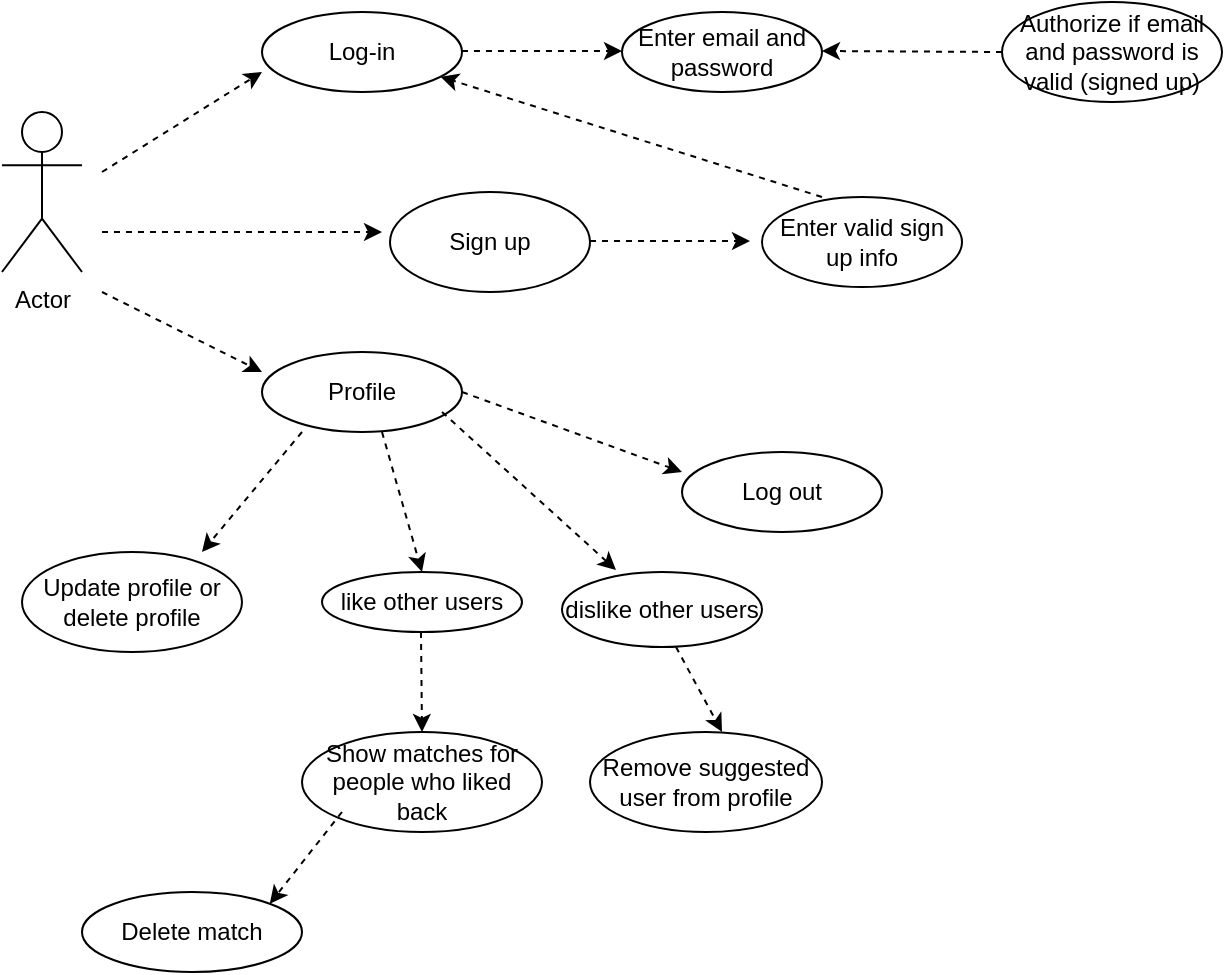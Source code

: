 <mxfile version="13.10.5" type="github" pages="2">
  <diagram id="mz4NtQ0hjTLKF19UNtrm" name="Page-1">
    <mxGraphModel dx="941" dy="563" grid="1" gridSize="10" guides="1" tooltips="1" connect="1" arrows="1" fold="1" page="1" pageScale="1" pageWidth="827" pageHeight="1169" math="0" shadow="0">
      <root>
        <mxCell id="0" />
        <mxCell id="1" parent="0" />
        <mxCell id="c_QXUGH23HBzM4ZQqKcR-1" value="Actor" style="shape=umlActor;verticalLabelPosition=bottom;verticalAlign=top;html=1;outlineConnect=0;" parent="1" vertex="1">
          <mxGeometry x="170" y="210" width="40" height="80" as="geometry" />
        </mxCell>
        <mxCell id="c_QXUGH23HBzM4ZQqKcR-6" value="" style="endArrow=classic;dashed=1;html=1;" parent="1" edge="1">
          <mxGeometry width="50" height="50" relative="1" as="geometry">
            <mxPoint x="220" y="240" as="sourcePoint" />
            <mxPoint x="300" y="190" as="targetPoint" />
          </mxGeometry>
        </mxCell>
        <mxCell id="c_QXUGH23HBzM4ZQqKcR-7" value="" style="endArrow=classic;dashed=1;html=1;" parent="1" edge="1">
          <mxGeometry width="50" height="50" relative="1" as="geometry">
            <mxPoint x="220" y="270" as="sourcePoint" />
            <mxPoint x="360" y="270" as="targetPoint" />
          </mxGeometry>
        </mxCell>
        <mxCell id="c_QXUGH23HBzM4ZQqKcR-9" value="Log-in" style="ellipse;whiteSpace=wrap;html=1;" parent="1" vertex="1">
          <mxGeometry x="300" y="160" width="100" height="40" as="geometry" />
        </mxCell>
        <mxCell id="c_QXUGH23HBzM4ZQqKcR-10" value="Sign up" style="ellipse;whiteSpace=wrap;html=1;" parent="1" vertex="1">
          <mxGeometry x="364" y="250" width="100" height="50" as="geometry" />
        </mxCell>
        <mxCell id="c_QXUGH23HBzM4ZQqKcR-11" value="Profile" style="ellipse;whiteSpace=wrap;html=1;" parent="1" vertex="1">
          <mxGeometry x="300" y="330" width="100" height="40" as="geometry" />
        </mxCell>
        <mxCell id="c_QXUGH23HBzM4ZQqKcR-12" value="" style="endArrow=classic;dashed=1;html=1;" parent="1" edge="1">
          <mxGeometry width="50" height="50" relative="1" as="geometry">
            <mxPoint x="464" y="274.5" as="sourcePoint" />
            <mxPoint x="544" y="274.5" as="targetPoint" />
          </mxGeometry>
        </mxCell>
        <mxCell id="c_QXUGH23HBzM4ZQqKcR-13" value="Enter valid sign up info" style="ellipse;whiteSpace=wrap;html=1;" parent="1" vertex="1">
          <mxGeometry x="550" y="252.5" width="100" height="45" as="geometry" />
        </mxCell>
        <mxCell id="c_QXUGH23HBzM4ZQqKcR-14" value="" style="endArrow=classic;dashed=1;html=1;" parent="1" edge="1">
          <mxGeometry width="50" height="50" relative="1" as="geometry">
            <mxPoint x="400" y="179.5" as="sourcePoint" />
            <mxPoint x="480" y="179.5" as="targetPoint" />
          </mxGeometry>
        </mxCell>
        <mxCell id="c_QXUGH23HBzM4ZQqKcR-15" value="Enter email and password" style="ellipse;whiteSpace=wrap;html=1;" parent="1" vertex="1">
          <mxGeometry x="480" y="160" width="100" height="40" as="geometry" />
        </mxCell>
        <mxCell id="c_QXUGH23HBzM4ZQqKcR-17" value="Authorize if email and password is valid (signed up)" style="ellipse;whiteSpace=wrap;html=1;" parent="1" vertex="1">
          <mxGeometry x="670" y="155" width="110" height="50" as="geometry" />
        </mxCell>
        <mxCell id="c_QXUGH23HBzM4ZQqKcR-18" value="" style="endArrow=classic;dashed=1;html=1;" parent="1" edge="1">
          <mxGeometry width="50" height="50" relative="1" as="geometry">
            <mxPoint x="670" y="180" as="sourcePoint" />
            <mxPoint x="580" y="179.5" as="targetPoint" />
          </mxGeometry>
        </mxCell>
        <mxCell id="c_QXUGH23HBzM4ZQqKcR-19" value="" style="endArrow=classic;dashed=1;html=1;entryX=0;entryY=0.25;entryDx=0;entryDy=0;entryPerimeter=0;" parent="1" target="c_QXUGH23HBzM4ZQqKcR-11" edge="1">
          <mxGeometry width="50" height="50" relative="1" as="geometry">
            <mxPoint x="220" y="300" as="sourcePoint" />
            <mxPoint x="300" y="350" as="targetPoint" />
          </mxGeometry>
        </mxCell>
        <mxCell id="c_QXUGH23HBzM4ZQqKcR-20" value="Update profile or delete profile" style="ellipse;whiteSpace=wrap;html=1;" parent="1" vertex="1">
          <mxGeometry x="180" y="430" width="110" height="50" as="geometry" />
        </mxCell>
        <mxCell id="c_QXUGH23HBzM4ZQqKcR-21" value="" style="endArrow=classic;dashed=1;html=1;" parent="1" edge="1">
          <mxGeometry width="50" height="50" relative="1" as="geometry">
            <mxPoint x="320" y="370" as="sourcePoint" />
            <mxPoint x="270" y="430" as="targetPoint" />
          </mxGeometry>
        </mxCell>
        <mxCell id="c_QXUGH23HBzM4ZQqKcR-22" value="" style="endArrow=classic;dashed=1;html=1;" parent="1" edge="1">
          <mxGeometry width="50" height="50" relative="1" as="geometry">
            <mxPoint x="360" y="370" as="sourcePoint" />
            <mxPoint x="380" y="440" as="targetPoint" />
            <Array as="points" />
          </mxGeometry>
        </mxCell>
        <mxCell id="c_QXUGH23HBzM4ZQqKcR-23" value="like other users" style="ellipse;whiteSpace=wrap;html=1;" parent="1" vertex="1">
          <mxGeometry x="330" y="440" width="100" height="30" as="geometry" />
        </mxCell>
        <mxCell id="c_QXUGH23HBzM4ZQqKcR-25" value="" style="endArrow=classic;dashed=1;html=1;" parent="1" edge="1">
          <mxGeometry width="50" height="50" relative="1" as="geometry">
            <mxPoint x="379.5" y="470" as="sourcePoint" />
            <mxPoint x="380" y="520" as="targetPoint" />
          </mxGeometry>
        </mxCell>
        <mxCell id="c_QXUGH23HBzM4ZQqKcR-26" value="Show matches for people who liked back" style="ellipse;whiteSpace=wrap;html=1;" parent="1" vertex="1">
          <mxGeometry x="320" y="520" width="120" height="50" as="geometry" />
        </mxCell>
        <mxCell id="c_QXUGH23HBzM4ZQqKcR-27" value="dislike other users" style="ellipse;whiteSpace=wrap;html=1;" parent="1" vertex="1">
          <mxGeometry x="450" y="440" width="100" height="37.5" as="geometry" />
        </mxCell>
        <mxCell id="c_QXUGH23HBzM4ZQqKcR-28" value="" style="endArrow=classic;dashed=1;html=1;entryX=0.27;entryY=-0.027;entryDx=0;entryDy=0;entryPerimeter=0;" parent="1" target="c_QXUGH23HBzM4ZQqKcR-27" edge="1">
          <mxGeometry width="50" height="50" relative="1" as="geometry">
            <mxPoint x="390" y="360" as="sourcePoint" />
            <mxPoint x="440" y="410" as="targetPoint" />
          </mxGeometry>
        </mxCell>
        <mxCell id="c_QXUGH23HBzM4ZQqKcR-29" value="Remove suggested user from profile" style="ellipse;whiteSpace=wrap;html=1;" parent="1" vertex="1">
          <mxGeometry x="464" y="520" width="116" height="50" as="geometry" />
        </mxCell>
        <mxCell id="c_QXUGH23HBzM4ZQqKcR-31" value="" style="endArrow=classic;dashed=1;html=1;" parent="1" edge="1">
          <mxGeometry width="50" height="50" relative="1" as="geometry">
            <mxPoint x="507" y="477.5" as="sourcePoint" />
            <mxPoint x="530" y="520" as="targetPoint" />
            <Array as="points" />
          </mxGeometry>
        </mxCell>
        <mxCell id="c_QXUGH23HBzM4ZQqKcR-32" value="Delete match" style="ellipse;whiteSpace=wrap;html=1;" parent="1" vertex="1">
          <mxGeometry x="210" y="600" width="110" height="40" as="geometry" />
        </mxCell>
        <mxCell id="c_QXUGH23HBzM4ZQqKcR-33" value="" style="endArrow=classic;dashed=1;html=1;entryX=1;entryY=0;entryDx=0;entryDy=0;" parent="1" target="c_QXUGH23HBzM4ZQqKcR-32" edge="1">
          <mxGeometry width="50" height="50" relative="1" as="geometry">
            <mxPoint x="340" y="560" as="sourcePoint" />
            <mxPoint x="300" y="610" as="targetPoint" />
            <Array as="points" />
          </mxGeometry>
        </mxCell>
        <mxCell id="c_QXUGH23HBzM4ZQqKcR-34" value="Log out" style="ellipse;whiteSpace=wrap;html=1;" parent="1" vertex="1">
          <mxGeometry x="510" y="380" width="100" height="40" as="geometry" />
        </mxCell>
        <mxCell id="c_QXUGH23HBzM4ZQqKcR-35" value="" style="endArrow=classic;dashed=1;html=1;entryX=0;entryY=0.25;entryDx=0;entryDy=0;entryPerimeter=0;" parent="1" target="c_QXUGH23HBzM4ZQqKcR-34" edge="1">
          <mxGeometry width="50" height="50" relative="1" as="geometry">
            <mxPoint x="400" y="350" as="sourcePoint" />
            <mxPoint x="470" y="400" as="targetPoint" />
          </mxGeometry>
        </mxCell>
        <mxCell id="c_QXUGH23HBzM4ZQqKcR-36" value="" style="endArrow=classic;dashed=1;html=1;" parent="1" target="c_QXUGH23HBzM4ZQqKcR-9" edge="1">
          <mxGeometry width="50" height="50" relative="1" as="geometry">
            <mxPoint x="580" y="252.5" as="sourcePoint" />
            <mxPoint x="470" y="222.5" as="targetPoint" />
          </mxGeometry>
        </mxCell>
      </root>
    </mxGraphModel>
  </diagram>
  <diagram id="GUn4Pn8s8B4jcH3dNPus" name="Page-2">
    <mxGraphModel dx="941" dy="563" grid="1" gridSize="10" guides="1" tooltips="1" connect="1" arrows="1" fold="1" page="1" pageScale="1" pageWidth="827" pageHeight="1169" math="0" shadow="0">
      <root>
        <mxCell id="xOqkFLa8QIcaqyiqz0Sf-0" />
        <mxCell id="xOqkFLa8QIcaqyiqz0Sf-1" parent="xOqkFLa8QIcaqyiqz0Sf-0" />
        <mxCell id="xOqkFLa8QIcaqyiqz0Sf-6" value="User" style="swimlane;fontStyle=1;align=center;verticalAlign=top;childLayout=stackLayout;horizontal=1;startSize=26;horizontalStack=0;resizeParent=1;resizeParentMax=0;resizeLast=0;collapsible=1;marginBottom=0;" vertex="1" parent="xOqkFLa8QIcaqyiqz0Sf-1">
          <mxGeometry x="110" y="140" width="160" height="250" as="geometry" />
        </mxCell>
        <mxCell id="xOqkFLa8QIcaqyiqz0Sf-7" value="+ userID: id&#xa;+ userName: string&#xa;- email: string&#xa;- birthday: number&#xa;- gender: string&#xa;- interest: string&#xa;" style="text;strokeColor=none;fillColor=none;align=left;verticalAlign=top;spacingLeft=4;spacingRight=4;overflow=hidden;rotatable=0;points=[[0,0.5],[1,0.5]];portConstraint=eastwest;" vertex="1" parent="xOqkFLa8QIcaqyiqz0Sf-6">
          <mxGeometry y="26" width="160" height="94" as="geometry" />
        </mxCell>
        <mxCell id="xOqkFLa8QIcaqyiqz0Sf-8" value="" style="line;strokeWidth=1;fillColor=none;align=left;verticalAlign=middle;spacingTop=-1;spacingLeft=3;spacingRight=3;rotatable=0;labelPosition=right;points=[];portConstraint=eastwest;" vertex="1" parent="xOqkFLa8QIcaqyiqz0Sf-6">
          <mxGeometry y="120" width="160" height="8" as="geometry" />
        </mxCell>
        <mxCell id="xOqkFLa8QIcaqyiqz0Sf-9" value="+ logIn&#xa;+ logOut&#xa;+ updateProfile&#xa;likeUser()&#xa;dislikeUser()&#xa;deleteMatch()&#xa;viewMatches()" style="text;strokeColor=none;fillColor=none;align=left;verticalAlign=top;spacingLeft=4;spacingRight=4;overflow=hidden;rotatable=0;points=[[0,0.5],[1,0.5]];portConstraint=eastwest;" vertex="1" parent="xOqkFLa8QIcaqyiqz0Sf-6">
          <mxGeometry y="128" width="160" height="122" as="geometry" />
        </mxCell>
        <mxCell id="xOqkFLa8QIcaqyiqz0Sf-10" value="Classname" style="swimlane;fontStyle=1;align=center;verticalAlign=top;childLayout=stackLayout;horizontal=1;startSize=26;horizontalStack=0;resizeParent=1;resizeParentMax=0;resizeLast=0;collapsible=1;marginBottom=0;" vertex="1" parent="xOqkFLa8QIcaqyiqz0Sf-1">
          <mxGeometry x="414" y="150" width="160" height="86" as="geometry" />
        </mxCell>
        <mxCell id="xOqkFLa8QIcaqyiqz0Sf-11" value="+ field: type" style="text;strokeColor=none;fillColor=none;align=left;verticalAlign=top;spacingLeft=4;spacingRight=4;overflow=hidden;rotatable=0;points=[[0,0.5],[1,0.5]];portConstraint=eastwest;" vertex="1" parent="xOqkFLa8QIcaqyiqz0Sf-10">
          <mxGeometry y="26" width="160" height="26" as="geometry" />
        </mxCell>
        <mxCell id="xOqkFLa8QIcaqyiqz0Sf-12" value="" style="line;strokeWidth=1;fillColor=none;align=left;verticalAlign=middle;spacingTop=-1;spacingLeft=3;spacingRight=3;rotatable=0;labelPosition=right;points=[];portConstraint=eastwest;" vertex="1" parent="xOqkFLa8QIcaqyiqz0Sf-10">
          <mxGeometry y="52" width="160" height="8" as="geometry" />
        </mxCell>
        <mxCell id="xOqkFLa8QIcaqyiqz0Sf-13" value="+ method(type): type" style="text;strokeColor=none;fillColor=none;align=left;verticalAlign=top;spacingLeft=4;spacingRight=4;overflow=hidden;rotatable=0;points=[[0,0.5],[1,0.5]];portConstraint=eastwest;" vertex="1" parent="xOqkFLa8QIcaqyiqz0Sf-10">
          <mxGeometry y="60" width="160" height="26" as="geometry" />
        </mxCell>
      </root>
    </mxGraphModel>
  </diagram>
</mxfile>

